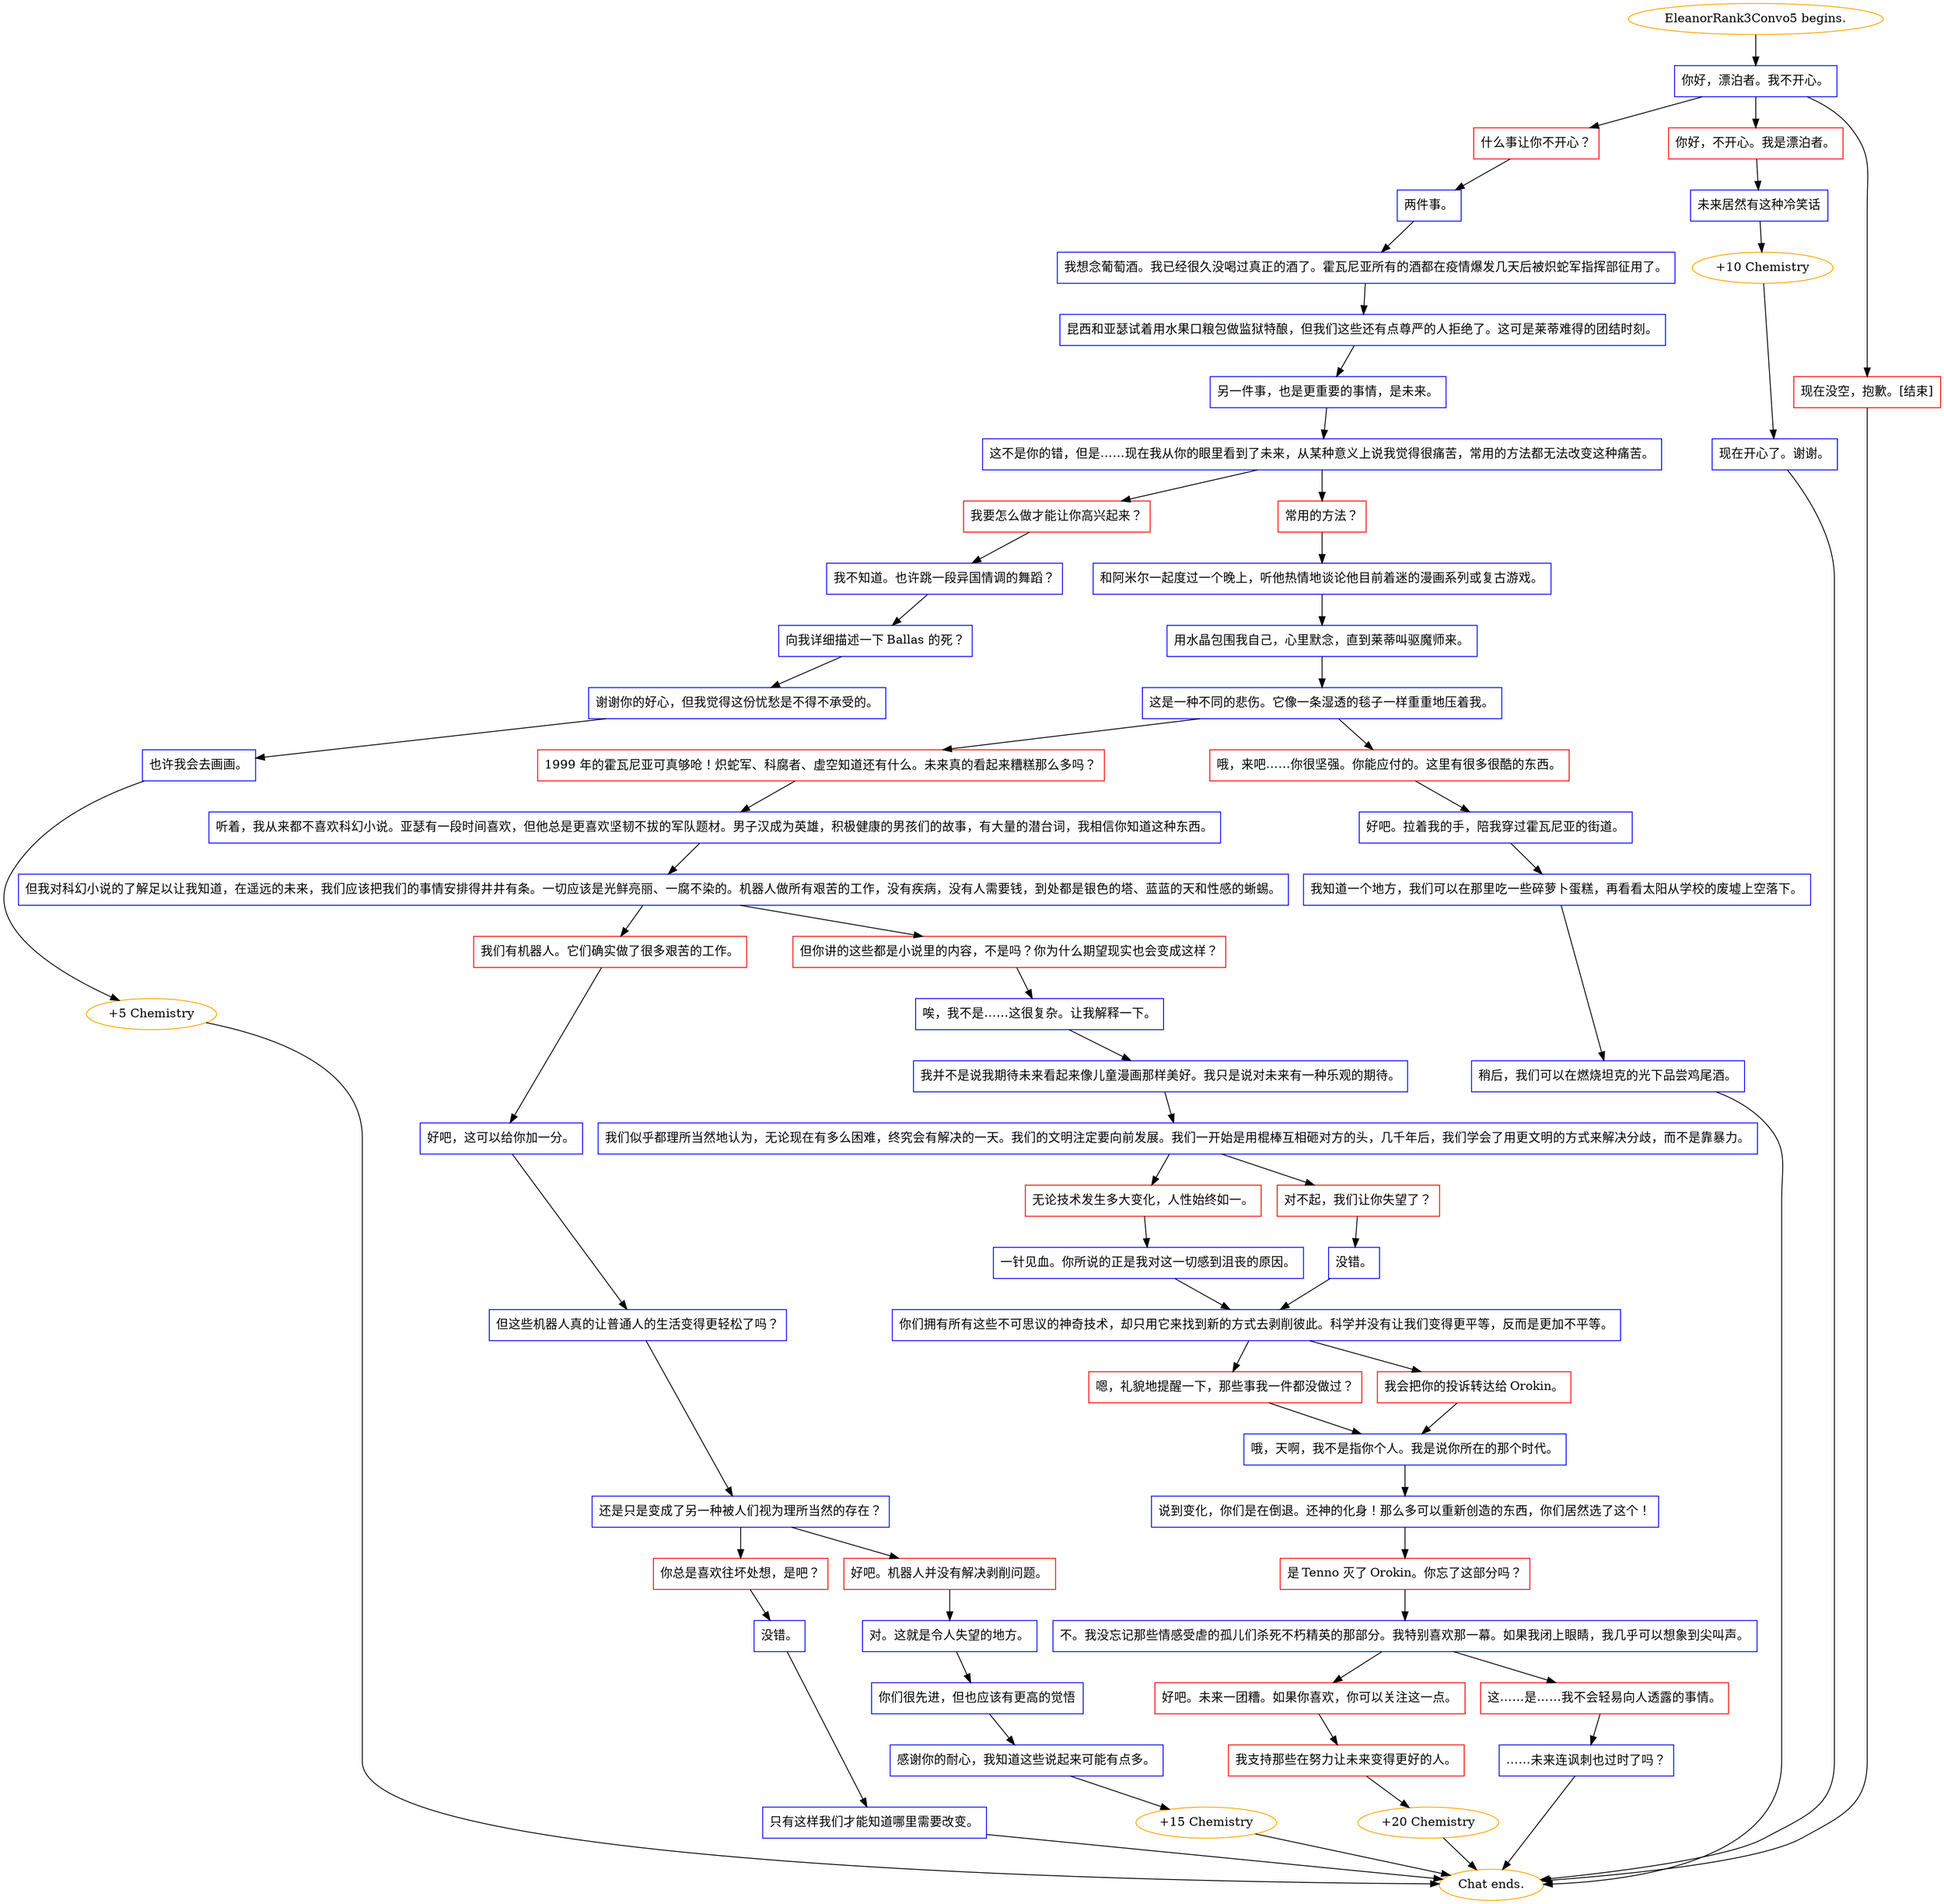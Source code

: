 digraph {
	"EleanorRank3Convo5 begins." [color=orange];
		"EleanorRank3Convo5 begins." -> j2881732115;
	j2881732115 [label="你好，漂泊者。我不开心。",shape=box,color=blue];
		j2881732115 -> j93164707;
		j2881732115 -> j4294390906;
		j2881732115 -> j323534107;
	j93164707 [label="什么事让你不开心？",shape=box,color=red];
		j93164707 -> j308867239;
	j4294390906 [label="你好，不开心。我是漂泊者。",shape=box,color=red];
		j4294390906 -> j1198778195;
	j323534107 [label="现在没空，抱歉。[结束]",shape=box,color=red];
		j323534107 -> "Chat ends.";
	j308867239 [label="两件事。",shape=box,color=blue];
		j308867239 -> j3809634436;
	j1198778195 [label="未来居然有这种冷笑话",shape=box,color=blue];
		j1198778195 -> j469564243;
	"Chat ends." [color=orange];
	j3809634436 [label="我想念葡萄酒。我已经很久没喝过真正的酒了。霍瓦尼亚所有的酒都在疫情爆发几天后被炽蛇军指挥部征用了。",shape=box,color=blue];
		j3809634436 -> j1630483279;
	j469564243 [label="+10 Chemistry",color=orange];
		j469564243 -> j2065412497;
	j1630483279 [label="昆西和亚瑟试着用水果口粮包做监狱特酿，但我们这些还有点尊严的人拒绝了。这可是莱蒂难得的团结时刻。",shape=box,color=blue];
		j1630483279 -> j4124719333;
	j2065412497 [label="现在开心了。谢谢。",shape=box,color=blue];
		j2065412497 -> "Chat ends.";
	j4124719333 [label="另一件事，也是更重要的事情，是未来。",shape=box,color=blue];
		j4124719333 -> j3824445874;
	j3824445874 [label="这不是你的错，但是……现在我从你的眼里看到了未来，从某种意义上说我觉得很痛苦，常用的方法都无法改变这种痛苦。",shape=box,color=blue];
		j3824445874 -> j1038323427;
		j3824445874 -> j2922722366;
	j1038323427 [label="我要怎么做才能让你高兴起来？",shape=box,color=red];
		j1038323427 -> j3969979809;
	j2922722366 [label="常用的方法？",shape=box,color=red];
		j2922722366 -> j2426424413;
	j3969979809 [label="我不知道。也许跳一段异国情调的舞蹈？",shape=box,color=blue];
		j3969979809 -> j2314392582;
	j2426424413 [label="和阿米尔一起度过一个晚上，听他热情地谈论他目前着迷的漫画系列或复古游戏。",shape=box,color=blue];
		j2426424413 -> j1667216315;
	j2314392582 [label="向我详细描述一下 Ballas 的死？",shape=box,color=blue];
		j2314392582 -> j4058721482;
	j1667216315 [label="用水晶包围我自己，心里默念，直到莱蒂叫驱魔师来。",shape=box,color=blue];
		j1667216315 -> j1741875582;
	j4058721482 [label="谢谢你的好心，但我觉得这份忧愁是不得不承受的。",shape=box,color=blue];
		j4058721482 -> j1622472289;
	j1741875582 [label="这是一种不同的悲伤。它像一条湿透的毯子一样重重地压着我。",shape=box,color=blue];
		j1741875582 -> j1778473168;
		j1741875582 -> j2720722504;
	j1622472289 [label="也许我会去画画。",shape=box,color=blue];
		j1622472289 -> j4081414586;
	j1778473168 [label="1999 年的霍瓦尼亚可真够呛！炽蛇军、科腐者、虚空知道还有什么。未来真的看起来糟糕那么多吗？",shape=box,color=red];
		j1778473168 -> j2038432185;
	j2720722504 [label="哦，来吧……你很坚强。你能应付的。这里有很多很酷的东西。",shape=box,color=red];
		j2720722504 -> j2709053188;
	j4081414586 [label="+5 Chemistry",color=orange];
		j4081414586 -> "Chat ends.";
	j2038432185 [label="听着，我从来都不喜欢科幻小说。亚瑟有一段时间喜欢，但他总是更喜欢坚韧不拔的军队题材。男子汉成为英雄，积极健康的男孩们的故事，有大量的潜台词，我相信你知道这种东西。",shape=box,color=blue];
		j2038432185 -> j866453693;
	j2709053188 [label="好吧。拉着我的手，陪我穿过霍瓦尼亚的街道。",shape=box,color=blue];
		j2709053188 -> j2663279550;
	j866453693 [label="但我对科幻小说的了解足以让我知道，在遥远的未来，我们应该把我们的事情安排得井井有条。一切应该是光鲜亮丽、一腐不染的。机器人做所有艰苦的工作，没有疾病，没有人需要钱，到处都是银色的塔、蓝蓝的天和性感的蜥蜴。",shape=box,color=blue];
		j866453693 -> j4143963844;
		j866453693 -> j4161306545;
	j2663279550 [label="我知道一个地方，我们可以在那里吃一些碎萝卜蛋糕，再看看太阳从学校的废墟上空落下。",shape=box,color=blue];
		j2663279550 -> j1941584252;
	j4143963844 [label="我们有机器人。它们确实做了很多艰苦的工作。",shape=box,color=red];
		j4143963844 -> j944566802;
	j4161306545 [label="但你讲的这些都是小说里的内容，不是吗？你为什么期望现实也会变成这样？",shape=box,color=red];
		j4161306545 -> j1009580255;
	j1941584252 [label="稍后，我们可以在燃烧坦克的光下品尝鸡尾酒。",shape=box,color=blue];
		j1941584252 -> "Chat ends.";
	j944566802 [label="好吧，这可以给你加一分。",shape=box,color=blue];
		j944566802 -> j339358278;
	j1009580255 [label="唉，我不是……这很复杂。让我解释一下。",shape=box,color=blue];
		j1009580255 -> j4084756140;
	j339358278 [label="但这些机器人真的让普通人的生活变得更轻松了吗？",shape=box,color=blue];
		j339358278 -> j1136056302;
	j4084756140 [label="我并不是说我期待未来看起来像儿童漫画那样美好。我只是说对未来有一种乐观的期待。",shape=box,color=blue];
		j4084756140 -> j1569369431;
	j1136056302 [label="还是只是变成了另一种被人们视为理所当然的存在？",shape=box,color=blue];
		j1136056302 -> j3095256366;
		j1136056302 -> j530993459;
	j1569369431 [label="我们似乎都理所当然地认为，无论现在有多么困难，终究会有解决的一天。我们的文明注定要向前发展。我们一开始是用棍棒互相砸对方的头，几千年后，我们学会了用更文明的方式来解决分歧，而不是靠暴力。",shape=box,color=blue];
		j1569369431 -> j3006868726;
		j1569369431 -> j1458430907;
	j3095256366 [label="你总是喜欢往坏处想，是吧？",shape=box,color=red];
		j3095256366 -> j492116044;
	j530993459 [label="好吧。机器人并没有解决剥削问题。",shape=box,color=red];
		j530993459 -> j2336150404;
	j3006868726 [label="无论技术发生多大变化，人性始终如一。",shape=box,color=red];
		j3006868726 -> j4238393324;
	j1458430907 [label="对不起，我们让你失望了？",shape=box,color=red];
		j1458430907 -> j2857140622;
	j492116044 [label="没错。",shape=box,color=blue];
		j492116044 -> j2153990950;
	j2336150404 [label="对。这就是令人失望的地方。",shape=box,color=blue];
		j2336150404 -> j2150978633;
	j4238393324 [label="一针见血。你所说的正是我对这一切感到沮丧的原因。",shape=box,color=blue];
		j4238393324 -> j3703123854;
	j2857140622 [label="没错。",shape=box,color=blue];
		j2857140622 -> j3703123854;
	j2153990950 [label="只有这样我们才能知道哪里需要改变。",shape=box,color=blue];
		j2153990950 -> "Chat ends.";
	j2150978633 [label="你们很先进，但也应该有更高的觉悟",shape=box,color=blue];
		j2150978633 -> j2636843549;
	j3703123854 [label="你们拥有所有这些不可思议的神奇技术，却只用它来找到新的方式去剥削彼此。科学并没有让我们变得更平等，反而是更加不平等。",shape=box,color=blue];
		j3703123854 -> j745514259;
		j3703123854 -> j3591724581;
	j2636843549 [label="感谢你的耐心，我知道这些说起来可能有点多。",shape=box,color=blue];
		j2636843549 -> j374273682;
	j745514259 [label="嗯，礼貌地提醒一下，那些事我一件都没做过？",shape=box,color=red];
		j745514259 -> j788057099;
	j3591724581 [label="我会把你的投诉转达给 Orokin。",shape=box,color=red];
		j3591724581 -> j788057099;
	j374273682 [label="+15 Chemistry",color=orange];
		j374273682 -> "Chat ends.";
	j788057099 [label="哦，天啊，我不是指你个人。我是说你所在的那个时代。",shape=box,color=blue];
		j788057099 -> j2331181609;
	j2331181609 [label="说到变化，你们是在倒退。还神的化身！那么多可以重新创造的东西，你们居然选了这个！",shape=box,color=blue];
		j2331181609 -> j2911894555;
	j2911894555 [label="是 Tenno 灭了 Orokin。你忘了这部分吗？",shape=box,color=red];
		j2911894555 -> j2391619777;
	j2391619777 [label="不。我没忘记那些情感受虐的孤儿们杀死不朽精英的那部分。我特别喜欢那一幕。如果我闭上眼睛，我几乎可以想象到尖叫声。",shape=box,color=blue];
		j2391619777 -> j2893616315;
		j2391619777 -> j1694170707;
	j2893616315 [label="好吧。未来一团糟。如果你喜欢，你可以关注这一点。",shape=box,color=red];
		j2893616315 -> j1199764598;
	j1694170707 [label="这……是……我不会轻易向人透露的事情。",shape=box,color=red];
		j1694170707 -> j3764742738;
	j1199764598 [label="我支持那些在努力让未来变得更好的人。",shape=box,color=red];
		j1199764598 -> j367054140;
	j3764742738 [label="……未来连讽刺也过时了吗？",shape=box,color=blue];
		j3764742738 -> "Chat ends.";
	j367054140 [label="+20 Chemistry",color=orange];
		j367054140 -> "Chat ends.";
}
